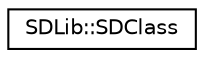 digraph "Graphical Class Hierarchy"
{
  edge [fontname="Helvetica",fontsize="10",labelfontname="Helvetica",labelfontsize="10"];
  node [fontname="Helvetica",fontsize="10",shape=record];
  rankdir="LR";
  Node0 [label="SDLib::SDClass",height=0.2,width=0.4,color="black", fillcolor="white", style="filled",URL="$class_s_d_lib_1_1_s_d_class.html"];
}
